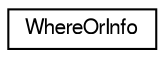 digraph "Graphical Class Hierarchy"
{
  edge [fontname="FreeSans",fontsize="10",labelfontname="FreeSans",labelfontsize="10"];
  node [fontname="FreeSans",fontsize="10",shape=record];
  rankdir="LR";
  Node0 [label="WhereOrInfo",height=0.2,width=0.4,color="black", fillcolor="white", style="filled",URL="$structWhereOrInfo.html"];
}

